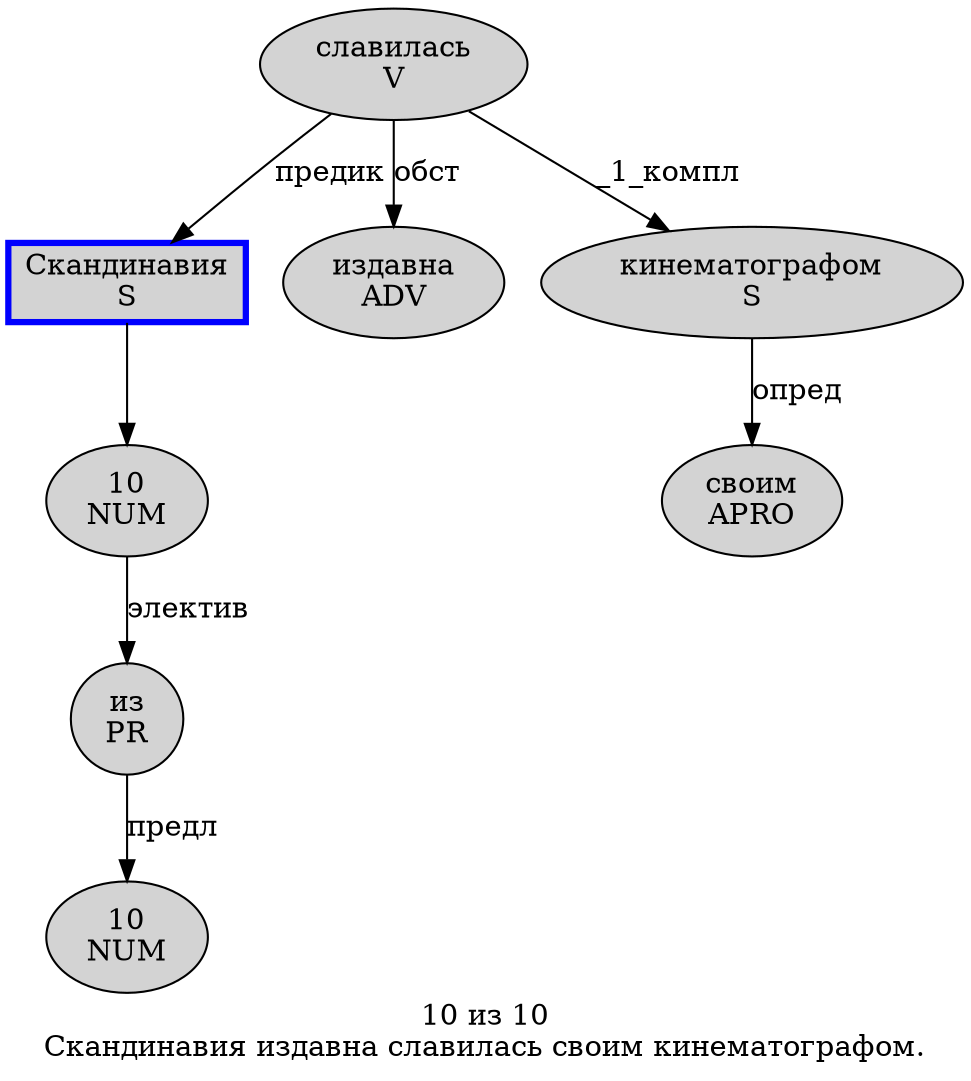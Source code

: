 digraph SENTENCE_1561 {
	graph [label="10 из 10
Скандинавия издавна славилась своим кинематографом."]
	node [style=filled]
		0 [label="10
NUM" color="" fillcolor=lightgray penwidth=1 shape=ellipse]
		1 [label="из
PR" color="" fillcolor=lightgray penwidth=1 shape=ellipse]
		2 [label="10
NUM" color="" fillcolor=lightgray penwidth=1 shape=ellipse]
		3 [label="Скандинавия
S" color=blue fillcolor=lightgray penwidth=3 shape=box]
		4 [label="издавна
ADV" color="" fillcolor=lightgray penwidth=1 shape=ellipse]
		5 [label="славилась
V" color="" fillcolor=lightgray penwidth=1 shape=ellipse]
		6 [label="своим
APRO" color="" fillcolor=lightgray penwidth=1 shape=ellipse]
		7 [label="кинематографом
S" color="" fillcolor=lightgray penwidth=1 shape=ellipse]
			5 -> 3 [label="предик"]
			5 -> 4 [label="обст"]
			5 -> 7 [label="_1_компл"]
			3 -> 0
			7 -> 6 [label="опред"]
			0 -> 1 [label="электив"]
			1 -> 2 [label="предл"]
}